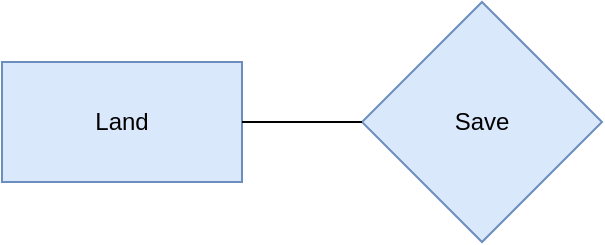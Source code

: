 <mxfile version="20.8.11" type="device"><diagram name="Page-1" id="nyqT5vd1wT_2Cl7KuCAn"><mxGraphModel dx="1387" dy="788" grid="1" gridSize="10" guides="1" tooltips="1" connect="1" arrows="1" fold="1" page="1" pageScale="1" pageWidth="850" pageHeight="1100" math="0" shadow="0"><root><mxCell id="0"/><mxCell id="1" parent="0"/><mxCell id="vWp92BVAWtte3-ZsINCP-1" value="Save" style="rhombus;whiteSpace=wrap;html=1;fillColor=#dae8fc;strokeColor=#6c8ebf;" vertex="1" parent="1"><mxGeometry x="200" y="110" width="120" height="120" as="geometry"/></mxCell><mxCell id="vWp92BVAWtte3-ZsINCP-2" value="Land" style="rounded=0;whiteSpace=wrap;html=1;fillColor=#dae8fc;strokeColor=#6c8ebf;" vertex="1" parent="1"><mxGeometry x="20" y="140" width="120" height="60" as="geometry"/></mxCell><mxCell id="vWp92BVAWtte3-ZsINCP-4" value="" style="endArrow=none;html=1;rounded=0;exitX=1;exitY=0.5;exitDx=0;exitDy=0;entryX=0;entryY=0.5;entryDx=0;entryDy=0;" edge="1" parent="1" source="vWp92BVAWtte3-ZsINCP-2" target="vWp92BVAWtte3-ZsINCP-1"><mxGeometry width="50" height="50" relative="1" as="geometry"><mxPoint x="180" y="220" as="sourcePoint"/><mxPoint x="230" y="170" as="targetPoint"/></mxGeometry></mxCell></root></mxGraphModel></diagram></mxfile>